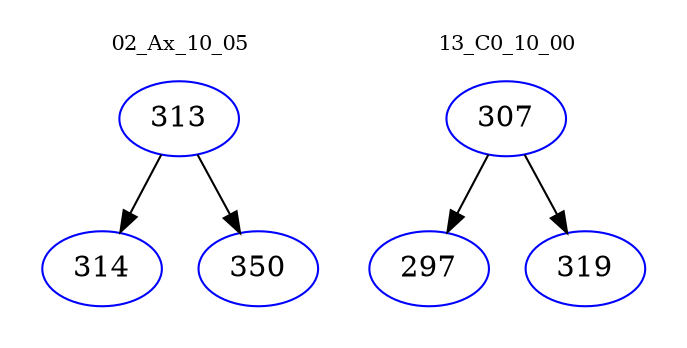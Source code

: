 digraph{
subgraph cluster_0 {
color = white
label = "02_Ax_10_05";
fontsize=10;
T0_313 [label="313", color="blue"]
T0_313 -> T0_314 [color="black"]
T0_314 [label="314", color="blue"]
T0_313 -> T0_350 [color="black"]
T0_350 [label="350", color="blue"]
}
subgraph cluster_1 {
color = white
label = "13_C0_10_00";
fontsize=10;
T1_307 [label="307", color="blue"]
T1_307 -> T1_297 [color="black"]
T1_297 [label="297", color="blue"]
T1_307 -> T1_319 [color="black"]
T1_319 [label="319", color="blue"]
}
}

